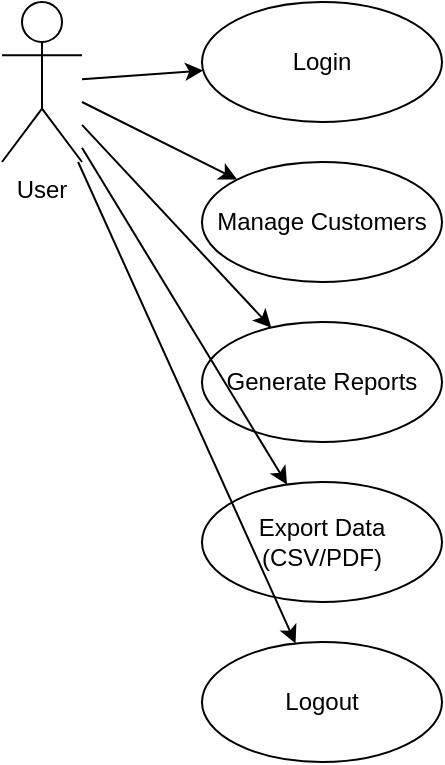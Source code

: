 <mxfile version="22.1.22" type="embed" pages="4">
  <diagram id="UseCaseDiagram" name="Use Case Diagram">
    <mxGraphModel dx="749" dy="705" grid="1" gridSize="10" guides="1" tooltips="1" connect="1" arrows="1" fold="1" page="1" pageScale="1" pageWidth="850" pageHeight="1100" math="0" shadow="0">
      <root>
        <mxCell id="0" />
        <mxCell id="1" parent="0" />
        <mxCell id="UserActor" value="User" style="shape=umlActor;verticalLabelPosition=bottom;verticalAlign=top;" parent="1" vertex="1">
          <mxGeometry x="50" y="50" width="40" height="80" as="geometry" />
        </mxCell>
        <mxCell id="LoginUseCase" value="Login" style="ellipse;whiteSpace=wrap;html=1;" parent="1" vertex="1">
          <mxGeometry x="150" y="50" width="120" height="60" as="geometry" />
        </mxCell>
        <mxCell id="ManageCustomerUseCase" value="Manage Customers" style="ellipse;whiteSpace=wrap;html=1;" parent="1" vertex="1">
          <mxGeometry x="150" y="130" width="120" height="60" as="geometry" />
        </mxCell>
        <mxCell id="GenerateReportUseCase" value="Generate Reports" style="ellipse;whiteSpace=wrap;html=1;" parent="1" vertex="1">
          <mxGeometry x="150" y="210" width="120" height="60" as="geometry" />
        </mxCell>
        <mxCell id="ExportUseCase" value="Export Data (CSV/PDF)" style="ellipse;whiteSpace=wrap;html=1;" parent="1" vertex="1">
          <mxGeometry x="150" y="290" width="120" height="60" as="geometry" />
        </mxCell>
        <mxCell id="LogoutUseCase" value="Logout" style="ellipse;whiteSpace=wrap;html=1;" parent="1" vertex="1">
          <mxGeometry x="150" y="370" width="120" height="60" as="geometry" />
        </mxCell>
        <mxCell id="UserToLogin" parent="1" source="UserActor" target="LoginUseCase" edge="1">
          <mxGeometry relative="1" as="geometry" />
        </mxCell>
        <mxCell id="UserToManageCustomer" parent="1" source="UserActor" target="ManageCustomerUseCase" edge="1">
          <mxGeometry relative="1" as="geometry" />
        </mxCell>
        <mxCell id="UserToGenerateReport" parent="1" source="UserActor" target="GenerateReportUseCase" edge="1">
          <mxGeometry relative="1" as="geometry" />
        </mxCell>
        <mxCell id="UserToExport" parent="1" source="UserActor" target="ExportUseCase" edge="1">
          <mxGeometry relative="1" as="geometry" />
        </mxCell>
        <mxCell id="UserToLogout" parent="1" source="UserActor" target="LogoutUseCase" edge="1">
          <mxGeometry relative="1" as="geometry" />
        </mxCell>
      </root>
    </mxGraphModel>
  </diagram>
  <diagram id="Flowchart" name="Flowchart">
    <mxGraphModel dx="749" dy="705" grid="1" gridSize="10" guides="1" tooltips="1" connect="1" arrows="1" fold="1" page="1" pageScale="1" pageWidth="850" pageHeight="1100" math="0" shadow="0">
      <root>
        <mxCell id="0" />
        <mxCell id="1" parent="0" />
        <mxCell id="Start" value="Start" style="ellipse;fillColor=#90EE90;" parent="1" vertex="1">
          <mxGeometry x="50" y="50" width="80" height="50" as="geometry" />
        </mxCell>
        <mxCell id="LoginCheck" value="User Login" style="rhombus;" parent="1" vertex="1">
          <mxGeometry x="200" y="50" width="120" height="80" as="geometry" />
        </mxCell>
        <mxCell id="ManageCustomers" value="Manage Customers" style="rectangle;" parent="1" vertex="1">
          <mxGeometry x="400" y="50" width="140" height="60" as="geometry" />
        </mxCell>
        <mxCell id="GenerateReports" value="Generate Reports" style="rectangle;" parent="1" vertex="1">
          <mxGeometry x="400" y="150" width="140" height="60" as="geometry" />
        </mxCell>
        <mxCell id="Logout" value="Logout" style="ellipse;fillColor=#FF6347;" parent="1" vertex="1">
          <mxGeometry x="600" y="100" width="80" height="50" as="geometry" />
        </mxCell>
      </root>
    </mxGraphModel>
  </diagram>
  <diagram id="ClassDiagram" name="Class Diagram">
    <mxGraphModel dx="749" dy="705" grid="1" gridSize="10" guides="1" tooltips="1" connect="1" arrows="1" fold="1" page="1" pageScale="1" pageWidth="850" pageHeight="1100" math="0" shadow="0">
      <root>
        <mxCell id="0" />
        <mxCell id="1" parent="0" />
        <mxCell id="UserClass" value="User|+ id: Integer&#xa;+ username: String&#xa;+ password: String" style="shape=umlClass;" parent="1" vertex="1">
          <mxGeometry x="50" y="50" width="160" height="100" as="geometry" />
        </mxCell>
        <mxCell id="CustomerClass" value="Customer|+ id: Integer&#xa;+ name: String&#xa;+ email: String&#xa;+ phone: String&#xa;+ company: String" style="shape=umlClass;" parent="1" vertex="1">
          <mxGeometry x="300" y="50" width="160" height="120" as="geometry" />
        </mxCell>
      </root>
    </mxGraphModel>
  </diagram>
  <diagram id="ERDiagram" name="ER Diagram">
    <mxGraphModel dx="749" dy="705" grid="1" gridSize="10" guides="1" tooltips="1" connect="1" arrows="1" fold="1" page="1" pageScale="1" pageWidth="850" pageHeight="1100" math="0" shadow="0">
      <root>
        <mxCell id="0" />
        <mxCell id="1" parent="0" />
        <mxCell id="UserEntity" value="User (id, username, password)" style="swimlane;" parent="1" vertex="1">
          <mxGeometry x="50" y="50" width="200" height="80" as="geometry" />
        </mxCell>
        <mxCell id="CustomerEntity" value="Customer (id, name, email, phone, company)" style="swimlane;" parent="1" vertex="1">
          <mxGeometry x="300" y="50" width="240" height="100" as="geometry" />
        </mxCell>
      </root>
    </mxGraphModel>
  </diagram>
</mxfile>
